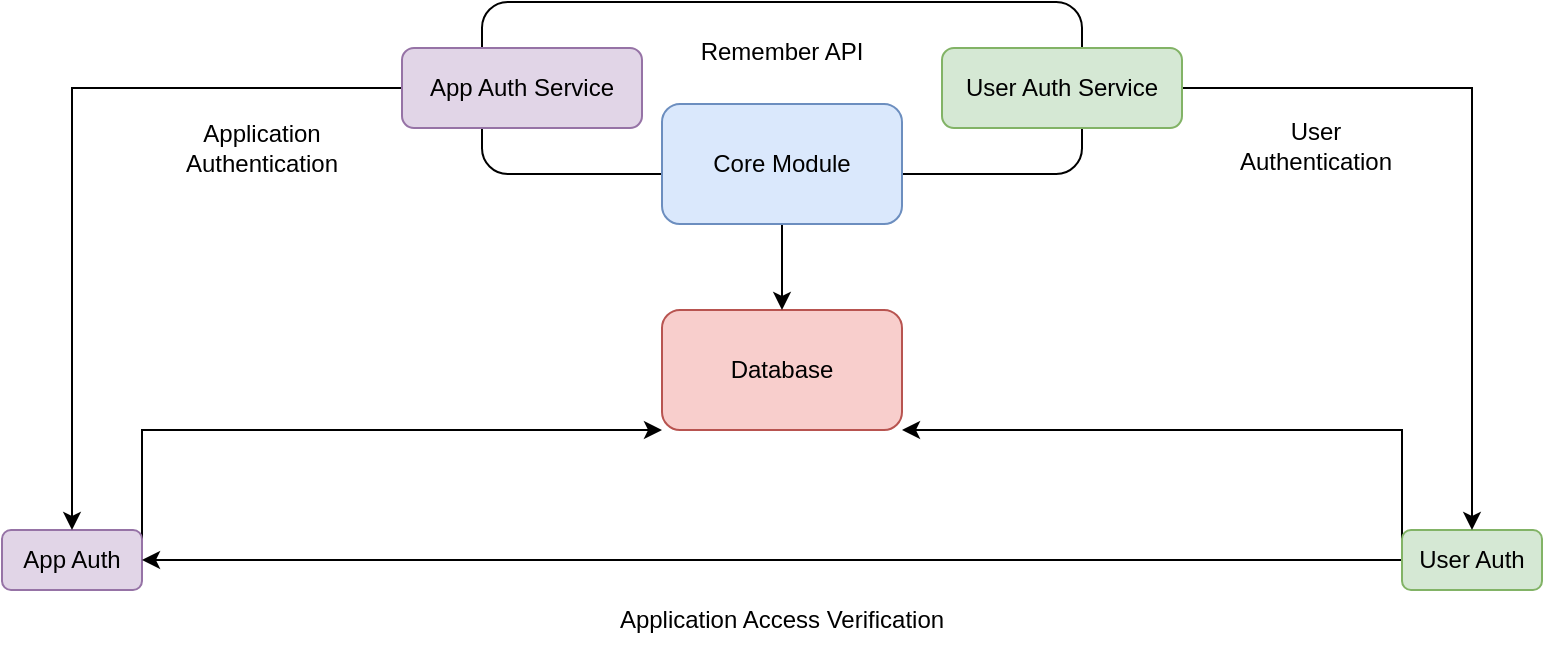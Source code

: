 <mxfile version="18.0.1" type="device"><diagram id="g72FN4BOAFYFly1KDrSr" name="Strona-1"><mxGraphModel dx="1102" dy="857" grid="1" gridSize="10" guides="1" tooltips="1" connect="1" arrows="1" fold="1" page="1" pageScale="1" pageWidth="827" pageHeight="1169" math="0" shadow="0"><root><mxCell id="0"/><mxCell id="1" parent="0"/><mxCell id="8GIW0cOIt4MLyUongvqb-17" style="edgeStyle=orthogonalEdgeStyle;rounded=0;orthogonalLoop=1;jettySize=auto;html=1;exitX=1;exitY=0.25;exitDx=0;exitDy=0;entryX=0;entryY=1;entryDx=0;entryDy=0;" parent="1" source="8GIW0cOIt4MLyUongvqb-1" target="8GIW0cOIt4MLyUongvqb-7" edge="1"><mxGeometry relative="1" as="geometry"><Array as="points"><mxPoint x="340" y="554"/></Array></mxGeometry></mxCell><mxCell id="8GIW0cOIt4MLyUongvqb-1" value="" style="rounded=1;whiteSpace=wrap;html=1;fillColor=#e1d5e7;strokeColor=#9673a6;" parent="1" vertex="1"><mxGeometry x="270" y="604" width="70" height="30" as="geometry"/></mxCell><mxCell id="8GIW0cOIt4MLyUongvqb-2" value="App Auth" style="text;html=1;align=center;verticalAlign=middle;whiteSpace=wrap;rounded=0;" parent="1" vertex="1"><mxGeometry x="275" y="604" width="60" height="30" as="geometry"/></mxCell><mxCell id="8GIW0cOIt4MLyUongvqb-15" style="edgeStyle=orthogonalEdgeStyle;rounded=0;orthogonalLoop=1;jettySize=auto;html=1;exitX=0;exitY=0.5;exitDx=0;exitDy=0;entryX=1;entryY=0.5;entryDx=0;entryDy=0;" parent="1" source="8GIW0cOIt4MLyUongvqb-3" target="8GIW0cOIt4MLyUongvqb-1" edge="1"><mxGeometry relative="1" as="geometry"/></mxCell><mxCell id="8GIW0cOIt4MLyUongvqb-18" style="edgeStyle=orthogonalEdgeStyle;rounded=0;orthogonalLoop=1;jettySize=auto;html=1;exitX=0;exitY=0.25;exitDx=0;exitDy=0;entryX=1;entryY=1;entryDx=0;entryDy=0;" parent="1" source="8GIW0cOIt4MLyUongvqb-3" target="8GIW0cOIt4MLyUongvqb-7" edge="1"><mxGeometry relative="1" as="geometry"><Array as="points"><mxPoint x="970" y="554"/></Array></mxGeometry></mxCell><mxCell id="8GIW0cOIt4MLyUongvqb-3" value="" style="rounded=1;whiteSpace=wrap;html=1;fillColor=#d5e8d4;strokeColor=#82b366;" parent="1" vertex="1"><mxGeometry x="970" y="604" width="70" height="30" as="geometry"/></mxCell><mxCell id="8GIW0cOIt4MLyUongvqb-4" value="User Auth" style="text;html=1;align=center;verticalAlign=middle;whiteSpace=wrap;rounded=0;" parent="1" vertex="1"><mxGeometry x="975" y="604" width="60" height="30" as="geometry"/></mxCell><mxCell id="8GIW0cOIt4MLyUongvqb-5" value="" style="rounded=1;whiteSpace=wrap;html=1;" parent="1" vertex="1"><mxGeometry x="510" y="340" width="300" height="86" as="geometry"/></mxCell><mxCell id="8GIW0cOIt4MLyUongvqb-6" value="Remember API" style="text;html=1;strokeColor=none;fillColor=none;align=center;verticalAlign=middle;whiteSpace=wrap;rounded=0;" parent="1" vertex="1"><mxGeometry x="615" y="350" width="90" height="30" as="geometry"/></mxCell><mxCell id="8GIW0cOIt4MLyUongvqb-7" value="Database" style="rounded=1;whiteSpace=wrap;html=1;fillColor=#f8cecc;strokeColor=#b85450;" parent="1" vertex="1"><mxGeometry x="600" y="494" width="120" height="60" as="geometry"/></mxCell><mxCell id="8GIW0cOIt4MLyUongvqb-11" style="edgeStyle=orthogonalEdgeStyle;rounded=0;orthogonalLoop=1;jettySize=auto;html=1;exitX=1;exitY=0.5;exitDx=0;exitDy=0;entryX=0.5;entryY=0;entryDx=0;entryDy=0;" parent="1" source="8GIW0cOIt4MLyUongvqb-8" target="8GIW0cOIt4MLyUongvqb-4" edge="1"><mxGeometry relative="1" as="geometry"/></mxCell><mxCell id="8GIW0cOIt4MLyUongvqb-8" value="User Auth Service" style="rounded=1;whiteSpace=wrap;html=1;fillColor=#d5e8d4;strokeColor=#82b366;" parent="1" vertex="1"><mxGeometry x="740" y="363" width="120" height="40" as="geometry"/></mxCell><mxCell id="8GIW0cOIt4MLyUongvqb-12" style="edgeStyle=orthogonalEdgeStyle;rounded=0;orthogonalLoop=1;jettySize=auto;html=1;exitX=0;exitY=0.5;exitDx=0;exitDy=0;entryX=0.5;entryY=0;entryDx=0;entryDy=0;" parent="1" source="8GIW0cOIt4MLyUongvqb-9" target="8GIW0cOIt4MLyUongvqb-2" edge="1"><mxGeometry relative="1" as="geometry"/></mxCell><mxCell id="8GIW0cOIt4MLyUongvqb-9" value="App Auth Service" style="rounded=1;whiteSpace=wrap;html=1;fillColor=#e1d5e7;strokeColor=#9673a6;" parent="1" vertex="1"><mxGeometry x="470" y="363" width="120" height="40" as="geometry"/></mxCell><mxCell id="8GIW0cOIt4MLyUongvqb-19" style="edgeStyle=orthogonalEdgeStyle;rounded=0;orthogonalLoop=1;jettySize=auto;html=1;exitX=0.5;exitY=1;exitDx=0;exitDy=0;entryX=0.5;entryY=0;entryDx=0;entryDy=0;" parent="1" source="8GIW0cOIt4MLyUongvqb-10" target="8GIW0cOIt4MLyUongvqb-7" edge="1"><mxGeometry relative="1" as="geometry"/></mxCell><mxCell id="8GIW0cOIt4MLyUongvqb-10" value="Core Module" style="rounded=1;whiteSpace=wrap;html=1;fillColor=#dae8fc;strokeColor=#6c8ebf;" parent="1" vertex="1"><mxGeometry x="600" y="391" width="120" height="60" as="geometry"/></mxCell><mxCell id="8GIW0cOIt4MLyUongvqb-13" value="Application Authentication" style="text;html=1;strokeColor=none;fillColor=none;align=center;verticalAlign=middle;whiteSpace=wrap;rounded=0;" parent="1" vertex="1"><mxGeometry x="370" y="397.5" width="60" height="30" as="geometry"/></mxCell><mxCell id="8GIW0cOIt4MLyUongvqb-14" value="User Authentication" style="text;html=1;strokeColor=none;fillColor=none;align=center;verticalAlign=middle;whiteSpace=wrap;rounded=0;" parent="1" vertex="1"><mxGeometry x="897" y="396.5" width="60" height="30" as="geometry"/></mxCell><mxCell id="8GIW0cOIt4MLyUongvqb-16" value="Application Access Verification" style="text;html=1;strokeColor=none;fillColor=none;align=center;verticalAlign=middle;whiteSpace=wrap;rounded=0;" parent="1" vertex="1"><mxGeometry x="570" y="634" width="180" height="30" as="geometry"/></mxCell></root></mxGraphModel></diagram></mxfile>